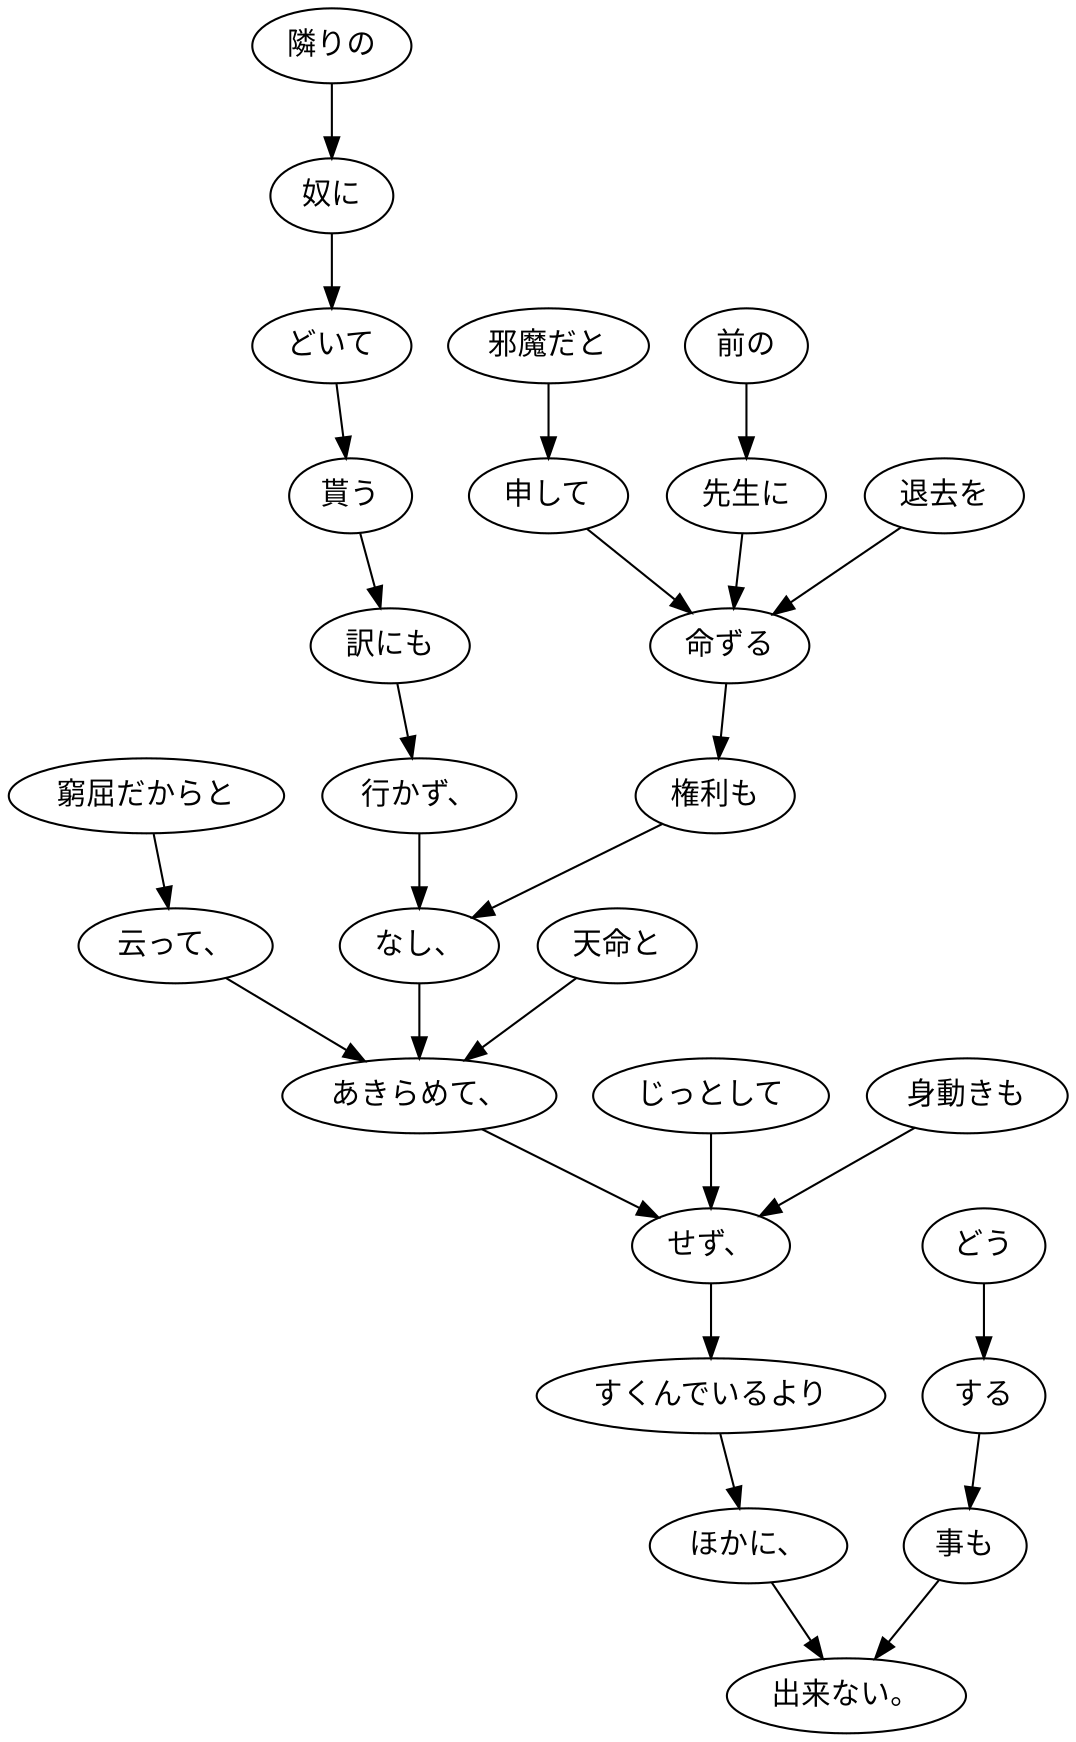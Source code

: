 digraph graph7628 {
	node0 [label="窮屈だからと"];
	node1 [label="云って、"];
	node2 [label="隣りの"];
	node3 [label="奴に"];
	node4 [label="どいて"];
	node5 [label="貰う"];
	node6 [label="訳にも"];
	node7 [label="行かず、"];
	node8 [label="邪魔だと"];
	node9 [label="申して"];
	node10 [label="前の"];
	node11 [label="先生に"];
	node12 [label="退去を"];
	node13 [label="命ずる"];
	node14 [label="権利も"];
	node15 [label="なし、"];
	node16 [label="天命と"];
	node17 [label="あきらめて、"];
	node18 [label="じっとして"];
	node19 [label="身動きも"];
	node20 [label="せず、"];
	node21 [label="すくんでいるより"];
	node22 [label="ほかに、"];
	node23 [label="どう"];
	node24 [label="する"];
	node25 [label="事も"];
	node26 [label="出来ない。"];
	node0 -> node1;
	node1 -> node17;
	node2 -> node3;
	node3 -> node4;
	node4 -> node5;
	node5 -> node6;
	node6 -> node7;
	node7 -> node15;
	node8 -> node9;
	node9 -> node13;
	node10 -> node11;
	node11 -> node13;
	node12 -> node13;
	node13 -> node14;
	node14 -> node15;
	node15 -> node17;
	node16 -> node17;
	node17 -> node20;
	node18 -> node20;
	node19 -> node20;
	node20 -> node21;
	node21 -> node22;
	node22 -> node26;
	node23 -> node24;
	node24 -> node25;
	node25 -> node26;
}
